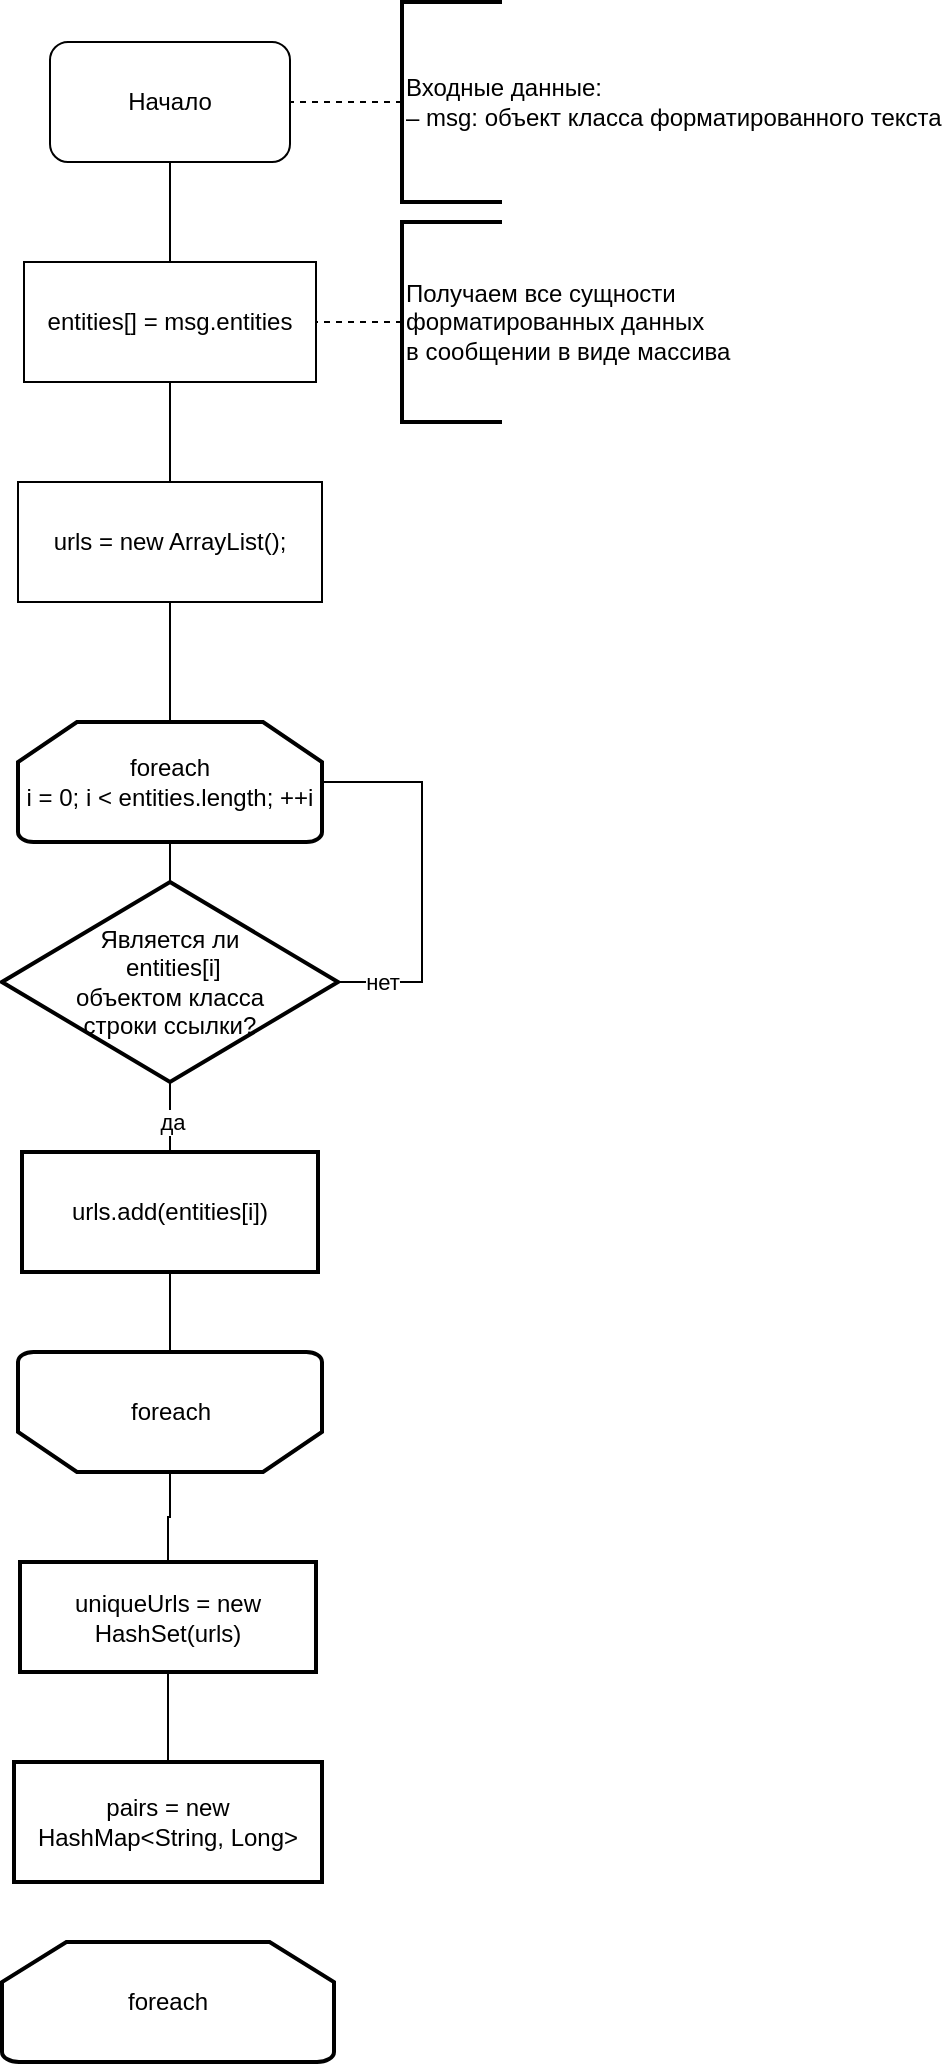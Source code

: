 <mxfile version="18.0.3" type="github"><diagram id="5dSFAF3gYTnQDeslkhWD" name="Page-1"><mxGraphModel dx="614" dy="641" grid="1" gridSize="10" guides="1" tooltips="1" connect="1" arrows="1" fold="1" page="1" pageScale="1" pageWidth="827" pageHeight="1169" math="0" shadow="0"><root><mxCell id="0"/><mxCell id="1" parent="0"/><mxCell id="sSxXcbS8iqsULBvi6WvE-41" style="edgeStyle=orthogonalEdgeStyle;rounded=0;orthogonalLoop=1;jettySize=auto;html=1;endArrow=none;endFill=0;" edge="1" parent="1" source="sSxXcbS8iqsULBvi6WvE-1" target="sSxXcbS8iqsULBvi6WvE-6"><mxGeometry relative="1" as="geometry"/></mxCell><mxCell id="sSxXcbS8iqsULBvi6WvE-1" value="Начало&lt;br&gt;" style="rounded=1;whiteSpace=wrap;html=1;" vertex="1" parent="1"><mxGeometry x="354" y="30" width="120" height="60" as="geometry"/></mxCell><mxCell id="sSxXcbS8iqsULBvi6WvE-4" style="edgeStyle=orthogonalEdgeStyle;rounded=0;orthogonalLoop=1;jettySize=auto;html=1;endArrow=none;endFill=0;dashed=1;" edge="1" parent="1" source="sSxXcbS8iqsULBvi6WvE-3" target="sSxXcbS8iqsULBvi6WvE-1"><mxGeometry relative="1" as="geometry"/></mxCell><mxCell id="sSxXcbS8iqsULBvi6WvE-3" value="Входные данные:&lt;br&gt;– msg: объект класса форматированного текста" style="strokeWidth=2;html=1;shape=mxgraph.flowchart.annotation_1;align=left;pointerEvents=1;" vertex="1" parent="1"><mxGeometry x="530" y="10" width="50" height="100" as="geometry"/></mxCell><mxCell id="sSxXcbS8iqsULBvi6WvE-23" value="" style="edgeStyle=orthogonalEdgeStyle;rounded=0;orthogonalLoop=1;jettySize=auto;html=1;endArrow=none;endFill=0;" edge="1" parent="1" source="sSxXcbS8iqsULBvi6WvE-6" target="sSxXcbS8iqsULBvi6WvE-22"><mxGeometry relative="1" as="geometry"/></mxCell><mxCell id="sSxXcbS8iqsULBvi6WvE-6" value="entities[] = msg.entities" style="rounded=0;whiteSpace=wrap;html=1;" vertex="1" parent="1"><mxGeometry x="341" y="140" width="146" height="60" as="geometry"/></mxCell><mxCell id="sSxXcbS8iqsULBvi6WvE-8" style="edgeStyle=orthogonalEdgeStyle;rounded=0;orthogonalLoop=1;jettySize=auto;html=1;dashed=1;endArrow=none;endFill=0;" edge="1" parent="1" source="sSxXcbS8iqsULBvi6WvE-7" target="sSxXcbS8iqsULBvi6WvE-6"><mxGeometry relative="1" as="geometry"/></mxCell><mxCell id="sSxXcbS8iqsULBvi6WvE-7" value="Получаем все сущности&lt;br&gt;форматированных данных&lt;br&gt;в сообщении в виде массива" style="strokeWidth=2;html=1;shape=mxgraph.flowchart.annotation_1;align=left;pointerEvents=1;" vertex="1" parent="1"><mxGeometry x="530" y="120" width="50" height="100" as="geometry"/></mxCell><mxCell id="sSxXcbS8iqsULBvi6WvE-34" style="edgeStyle=orthogonalEdgeStyle;rounded=0;orthogonalLoop=1;jettySize=auto;html=1;exitX=0.5;exitY=1;exitDx=0;exitDy=0;exitPerimeter=0;entryX=0.5;entryY=0;entryDx=0;entryDy=0;entryPerimeter=0;endArrow=none;endFill=0;" edge="1" parent="1" source="sSxXcbS8iqsULBvi6WvE-9" target="sSxXcbS8iqsULBvi6WvE-11"><mxGeometry relative="1" as="geometry"/></mxCell><mxCell id="sSxXcbS8iqsULBvi6WvE-9" value="foreach&lt;br&gt;i = 0; i &amp;lt; entities.length; ++i" style="strokeWidth=2;html=1;shape=mxgraph.flowchart.loop_limit;whiteSpace=wrap;" vertex="1" parent="1"><mxGeometry x="338" y="370" width="152" height="60" as="geometry"/></mxCell><mxCell id="sSxXcbS8iqsULBvi6WvE-43" value="" style="edgeStyle=orthogonalEdgeStyle;rounded=0;orthogonalLoop=1;jettySize=auto;html=1;endArrow=none;endFill=0;" edge="1" parent="1" source="sSxXcbS8iqsULBvi6WvE-10" target="sSxXcbS8iqsULBvi6WvE-42"><mxGeometry relative="1" as="geometry"/></mxCell><mxCell id="sSxXcbS8iqsULBvi6WvE-10" value="" style="strokeWidth=2;html=1;shape=mxgraph.flowchart.loop_limit;whiteSpace=wrap;rotation=-180;" vertex="1" parent="1"><mxGeometry x="338" y="685" width="152" height="60" as="geometry"/></mxCell><mxCell id="sSxXcbS8iqsULBvi6WvE-31" value="" style="edgeStyle=orthogonalEdgeStyle;rounded=0;orthogonalLoop=1;jettySize=auto;html=1;endArrow=none;endFill=0;" edge="1" parent="1" source="sSxXcbS8iqsULBvi6WvE-11" target="sSxXcbS8iqsULBvi6WvE-30"><mxGeometry relative="1" as="geometry"/></mxCell><mxCell id="sSxXcbS8iqsULBvi6WvE-38" value="да" style="edgeLabel;html=1;align=center;verticalAlign=middle;resizable=0;points=[];" vertex="1" connectable="0" parent="sSxXcbS8iqsULBvi6WvE-31"><mxGeometry x="-0.467" y="1" relative="1" as="geometry"><mxPoint y="8" as="offset"/></mxGeometry></mxCell><mxCell id="sSxXcbS8iqsULBvi6WvE-36" style="edgeStyle=orthogonalEdgeStyle;rounded=0;orthogonalLoop=1;jettySize=auto;html=1;exitX=1;exitY=0.5;exitDx=0;exitDy=0;exitPerimeter=0;entryX=1;entryY=0.5;entryDx=0;entryDy=0;entryPerimeter=0;endArrow=none;endFill=0;" edge="1" parent="1" source="sSxXcbS8iqsULBvi6WvE-11" target="sSxXcbS8iqsULBvi6WvE-9"><mxGeometry relative="1" as="geometry"><Array as="points"><mxPoint x="540" y="500"/><mxPoint x="540" y="400"/></Array></mxGeometry></mxCell><mxCell id="sSxXcbS8iqsULBvi6WvE-37" value="нет" style="edgeLabel;html=1;align=center;verticalAlign=middle;resizable=0;points=[];" vertex="1" connectable="0" parent="sSxXcbS8iqsULBvi6WvE-36"><mxGeometry x="-0.75" y="2" relative="1" as="geometry"><mxPoint x="-2" y="2" as="offset"/></mxGeometry></mxCell><mxCell id="sSxXcbS8iqsULBvi6WvE-11" value="Является ли&lt;br&gt;&amp;nbsp;entities[i]&lt;br&gt;объектом класса&lt;br&gt;строки ссылки?" style="strokeWidth=2;html=1;shape=mxgraph.flowchart.decision;whiteSpace=wrap;" vertex="1" parent="1"><mxGeometry x="330" y="450" width="168" height="100" as="geometry"/></mxCell><mxCell id="sSxXcbS8iqsULBvi6WvE-33" style="edgeStyle=orthogonalEdgeStyle;rounded=0;orthogonalLoop=1;jettySize=auto;html=1;entryX=0.5;entryY=0;entryDx=0;entryDy=0;entryPerimeter=0;endArrow=none;endFill=0;" edge="1" parent="1" source="sSxXcbS8iqsULBvi6WvE-22" target="sSxXcbS8iqsULBvi6WvE-9"><mxGeometry relative="1" as="geometry"/></mxCell><mxCell id="sSxXcbS8iqsULBvi6WvE-22" value="urls = new ArrayList();" style="whiteSpace=wrap;html=1;rounded=0;" vertex="1" parent="1"><mxGeometry x="338" y="250" width="152" height="60" as="geometry"/></mxCell><mxCell id="sSxXcbS8iqsULBvi6WvE-39" style="edgeStyle=orthogonalEdgeStyle;rounded=0;orthogonalLoop=1;jettySize=auto;html=1;entryX=0.5;entryY=1;entryDx=0;entryDy=0;entryPerimeter=0;endArrow=none;endFill=0;" edge="1" parent="1" source="sSxXcbS8iqsULBvi6WvE-30" target="sSxXcbS8iqsULBvi6WvE-10"><mxGeometry relative="1" as="geometry"/></mxCell><mxCell id="sSxXcbS8iqsULBvi6WvE-30" value="urls.add(entities[i])" style="whiteSpace=wrap;html=1;strokeWidth=2;" vertex="1" parent="1"><mxGeometry x="340" y="585" width="148" height="60" as="geometry"/></mxCell><mxCell id="sSxXcbS8iqsULBvi6WvE-40" value="foreach" style="text;html=1;align=center;verticalAlign=middle;resizable=0;points=[];autosize=1;strokeColor=none;fillColor=none;" vertex="1" parent="1"><mxGeometry x="384" y="705" width="60" height="20" as="geometry"/></mxCell><mxCell id="sSxXcbS8iqsULBvi6WvE-45" value="" style="edgeStyle=orthogonalEdgeStyle;rounded=0;orthogonalLoop=1;jettySize=auto;html=1;endArrow=none;endFill=0;" edge="1" parent="1" source="sSxXcbS8iqsULBvi6WvE-42" target="sSxXcbS8iqsULBvi6WvE-44"><mxGeometry relative="1" as="geometry"/></mxCell><mxCell id="sSxXcbS8iqsULBvi6WvE-42" value="uniqueUrls = new HashSet(urls)" style="whiteSpace=wrap;html=1;strokeWidth=2;" vertex="1" parent="1"><mxGeometry x="339" y="790" width="148" height="55" as="geometry"/></mxCell><mxCell id="sSxXcbS8iqsULBvi6WvE-44" value="pairs = new HashMap&amp;lt;String, Long&amp;gt;" style="whiteSpace=wrap;html=1;strokeWidth=2;" vertex="1" parent="1"><mxGeometry x="336" y="890" width="154" height="60" as="geometry"/></mxCell><mxCell id="sSxXcbS8iqsULBvi6WvE-46" value="foreach&lt;br&gt;" style="strokeWidth=2;html=1;shape=mxgraph.flowchart.loop_limit;whiteSpace=wrap;" vertex="1" parent="1"><mxGeometry x="330" y="980" width="166" height="60" as="geometry"/></mxCell></root></mxGraphModel></diagram></mxfile>